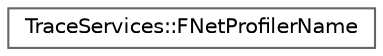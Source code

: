 digraph "Graphical Class Hierarchy"
{
 // INTERACTIVE_SVG=YES
 // LATEX_PDF_SIZE
  bgcolor="transparent";
  edge [fontname=Helvetica,fontsize=10,labelfontname=Helvetica,labelfontsize=10];
  node [fontname=Helvetica,fontsize=10,shape=box,height=0.2,width=0.4];
  rankdir="LR";
  Node0 [id="Node000000",label="TraceServices::FNetProfilerName",height=0.2,width=0.4,color="grey40", fillcolor="white", style="filled",URL="$d6/d71/structTraceServices_1_1FNetProfilerName.html",tooltip=" "];
}
